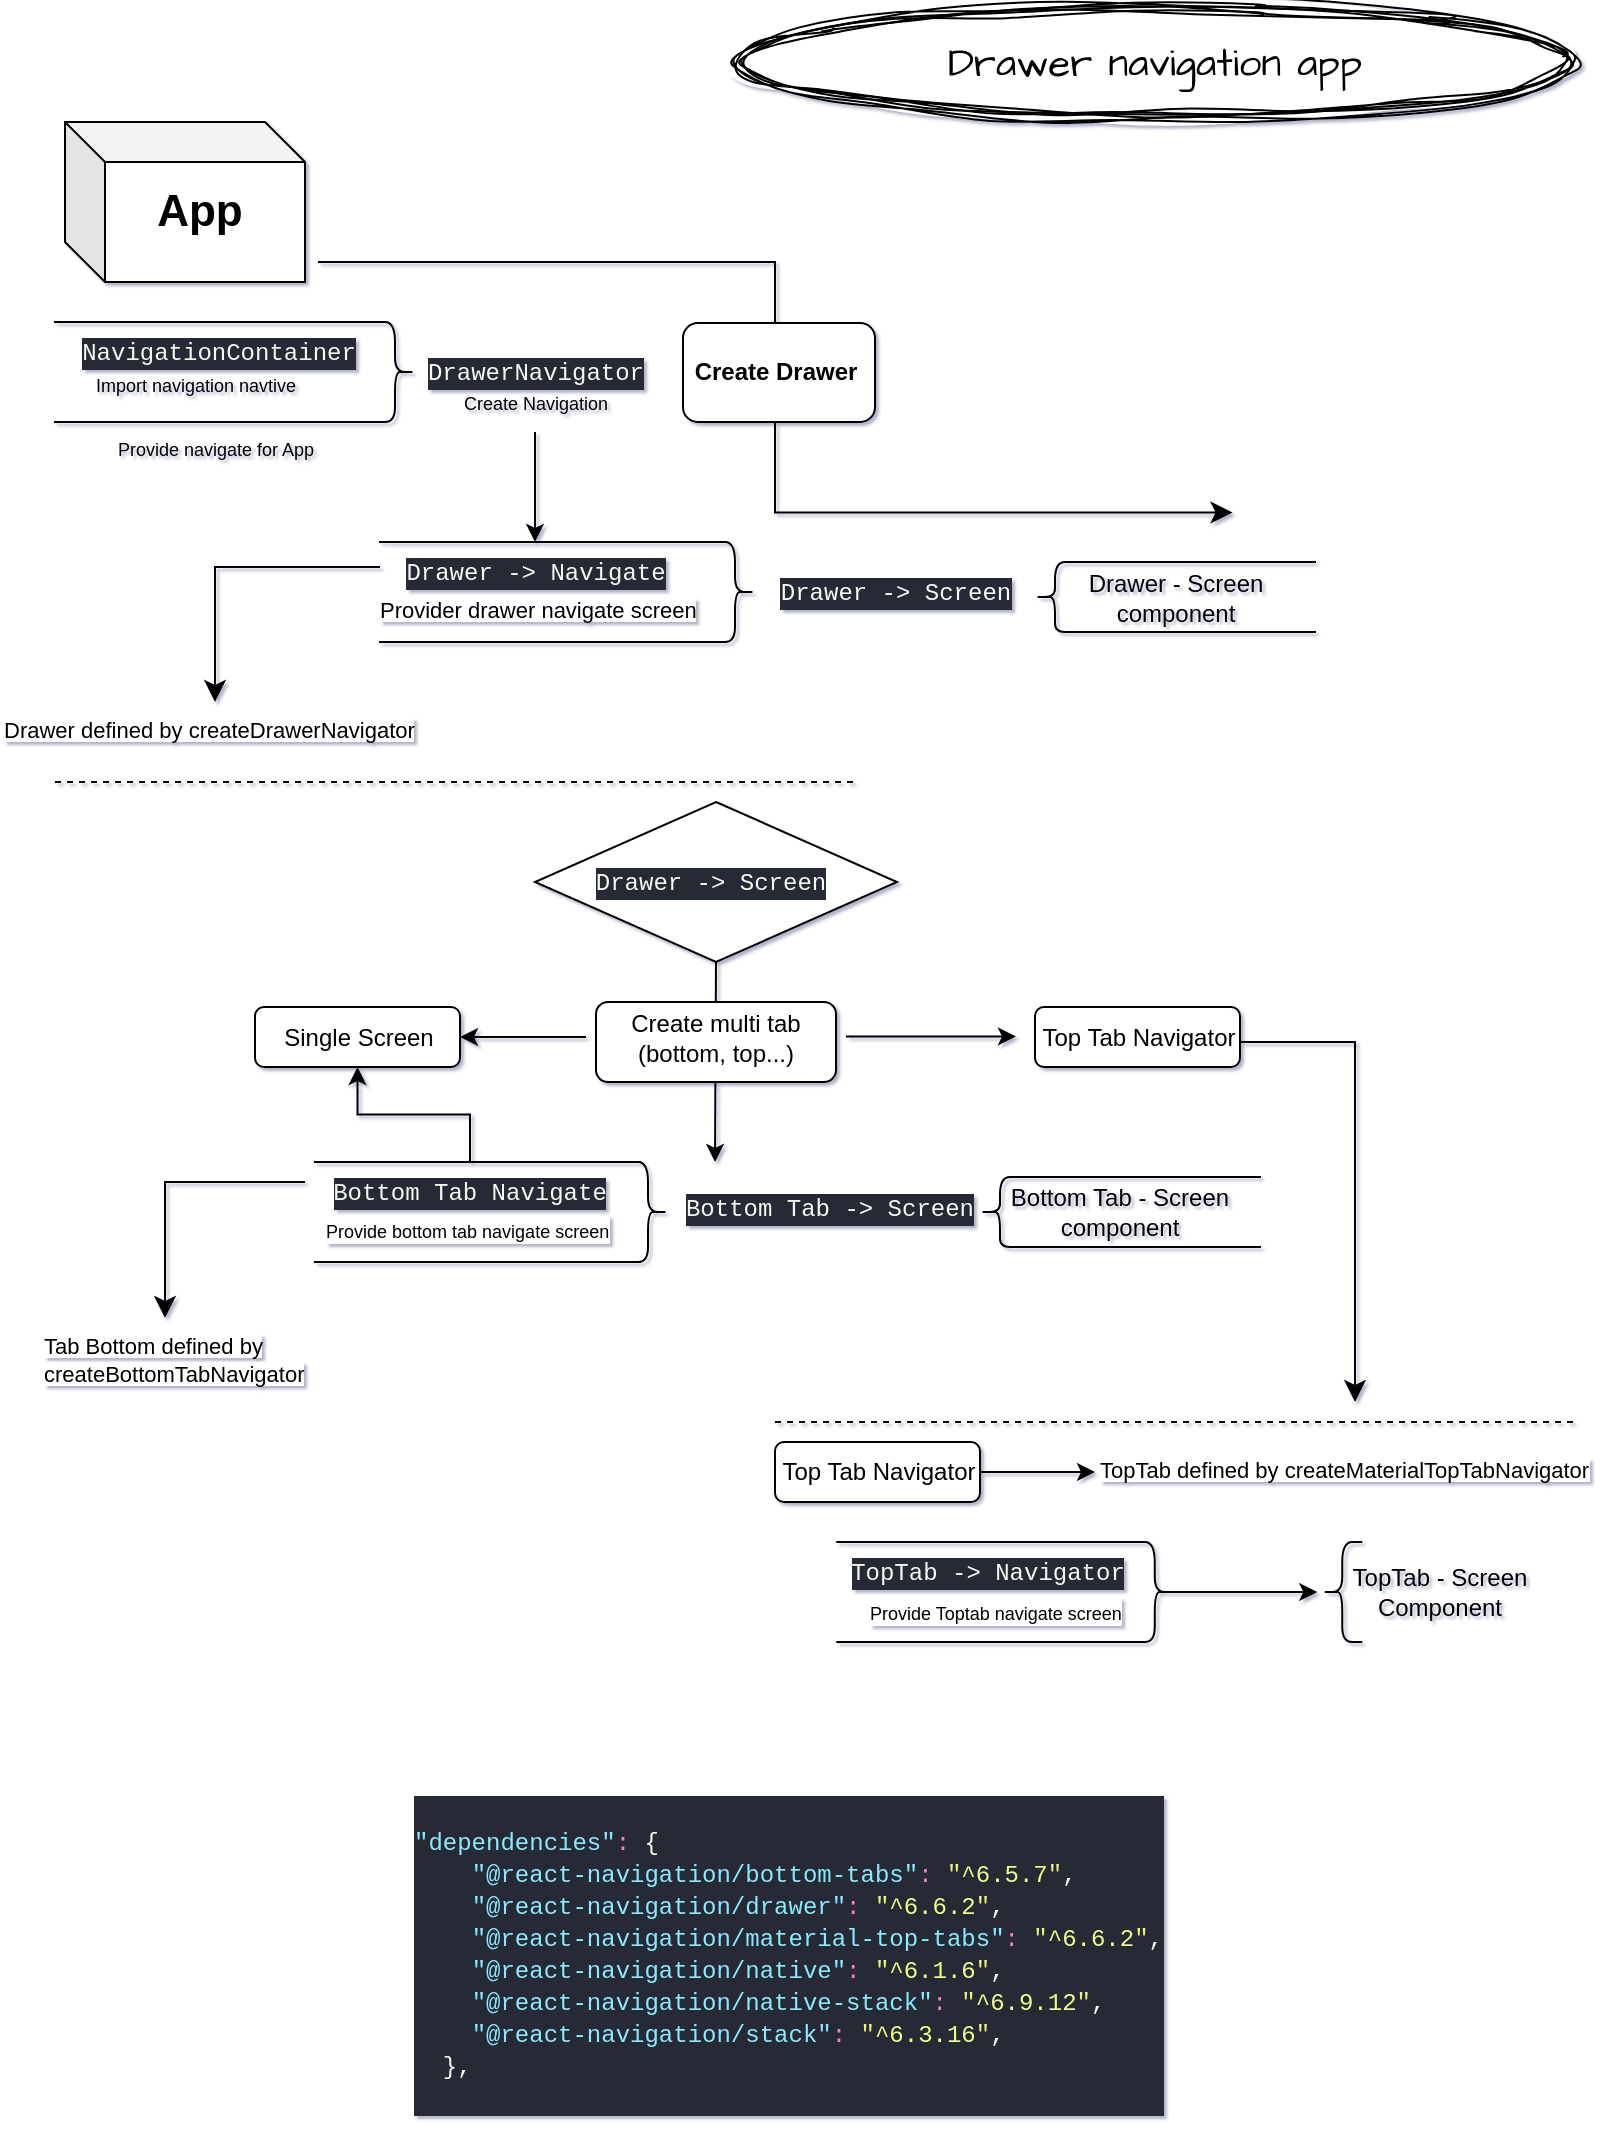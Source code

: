 <mxfile version="21.6.8" type="device">
  <diagram name="Drawer navigation app" id="hS1VGhAXH8S56tidpwiD">
    <mxGraphModel dx="934" dy="536" grid="1" gridSize="10" guides="1" tooltips="1" connect="1" arrows="1" fold="1" page="1" pageScale="1" pageWidth="827" pageHeight="1169" background="#ffffff" math="0" shadow="1">
      <root>
        <mxCell id="0" />
        <mxCell id="1" parent="0" />
        <mxCell id="WZFWUnbdg4_tSGTDkGMQ-15" value="" style="shape=partialRectangle;whiteSpace=wrap;html=1;left=0;right=0;fillColor=none;" parent="1" vertex="1">
          <mxGeometry x="37.5" y="190" width="160" height="50" as="geometry" />
        </mxCell>
        <mxCell id="WZFWUnbdg4_tSGTDkGMQ-7" value="&lt;div style=&quot;color: rgb(248, 248, 242); background-color: rgb(40, 42, 54); font-family: &amp;quot;Fira Code Retina&amp;quot;, &amp;quot;Courier New&amp;quot;, monospace, Consolas, &amp;quot;Courier New&amp;quot;, monospace; line-height: 16px;&quot;&gt;NavigationContainer&lt;/div&gt;" style="text;html=1;strokeColor=none;fillColor=none;align=center;verticalAlign=middle;whiteSpace=wrap;rounded=0;" parent="1" vertex="1">
          <mxGeometry x="77.5" y="190" width="82.5" height="30" as="geometry" />
        </mxCell>
        <mxCell id="l3EFAe5m562RGDAlPu4d-17" value="" style="shape=cube;whiteSpace=wrap;html=1;boundedLbl=1;backgroundOutline=1;darkOpacity=0.05;darkOpacity2=0.1;" vertex="1" parent="1">
          <mxGeometry x="42.5" y="90" width="120" height="80" as="geometry" />
        </mxCell>
        <mxCell id="l3EFAe5m562RGDAlPu4d-4" value="" style="shape=partialRectangle;whiteSpace=wrap;html=1;left=0;right=0;fillColor=none;" vertex="1" parent="1">
          <mxGeometry x="428.63" y="800" width="150" height="50" as="geometry" />
        </mxCell>
        <mxCell id="WZFWUnbdg4_tSGTDkGMQ-83" value="" style="shape=partialRectangle;whiteSpace=wrap;html=1;left=0;right=0;fillColor=none;" parent="1" vertex="1">
          <mxGeometry x="167.5" y="610" width="162.5" height="50" as="geometry" />
        </mxCell>
        <mxCell id="WZFWUnbdg4_tSGTDkGMQ-97" value="" style="endArrow=classic;html=1;rounded=0;exitX=0.5;exitY=1;exitDx=0;exitDy=0;" parent="1" source="WZFWUnbdg4_tSGTDkGMQ-94" edge="1">
          <mxGeometry width="50" height="50" relative="1" as="geometry">
            <mxPoint x="366.5" y="570" as="sourcePoint" />
            <mxPoint x="367.5" y="610" as="targetPoint" />
          </mxGeometry>
        </mxCell>
        <mxCell id="WZFWUnbdg4_tSGTDkGMQ-21" value="&lt;font style=&quot;font-size: 9px;&quot;&gt;Create Navigation&lt;/font&gt;" style="text;html=1;strokeColor=none;fillColor=none;align=center;verticalAlign=middle;whiteSpace=wrap;rounded=0;" parent="1" vertex="1">
          <mxGeometry x="207.5" y="215" width="140" height="30" as="geometry" />
        </mxCell>
        <mxCell id="WZFWUnbdg4_tSGTDkGMQ-81" value="" style="rounded=1;whiteSpace=wrap;html=1;" parent="1" vertex="1">
          <mxGeometry x="308" y="530" width="120" height="40" as="geometry" />
        </mxCell>
        <mxCell id="WZFWUnbdg4_tSGTDkGMQ-66" value="" style="edgeStyle=elbowEdgeStyle;elbow=horizontal;endArrow=classic;html=1;curved=0;rounded=0;endSize=8;startSize=8;fontColor=#32FF24;labelBorderColor=none;labelBackgroundColor=#FFFFFF;" parent="1" edge="1">
          <mxGeometry width="50" height="50" relative="1" as="geometry">
            <mxPoint x="169" y="160" as="sourcePoint" />
            <mxPoint x="626.25" y="285.25" as="targetPoint" />
          </mxGeometry>
        </mxCell>
        <mxCell id="WZFWUnbdg4_tSGTDkGMQ-69" value="" style="rounded=1;whiteSpace=wrap;html=1;labelBackgroundColor=#FF0894;" parent="1" vertex="1">
          <mxGeometry x="351.5" y="190.5" width="96" height="49.5" as="geometry" />
        </mxCell>
        <mxCell id="WZFWUnbdg4_tSGTDkGMQ-64" value="" style="shape=partialRectangle;whiteSpace=wrap;html=1;left=0;right=0;fillColor=none;" parent="1" vertex="1">
          <mxGeometry x="547.5" y="310" width="120" height="35" as="geometry" />
        </mxCell>
        <mxCell id="WZFWUnbdg4_tSGTDkGMQ-53" value="" style="shape=partialRectangle;whiteSpace=wrap;html=1;left=0;right=0;fillColor=none;" parent="1" vertex="1">
          <mxGeometry x="200" y="300" width="167.5" height="50" as="geometry" />
        </mxCell>
        <mxCell id="WZFWUnbdg4_tSGTDkGMQ-14" value="&lt;font style=&quot;font-size: 9px;&quot;&gt;Provide navigate for App&lt;/font&gt;" style="text;html=1;strokeColor=none;fillColor=none;align=center;verticalAlign=middle;whiteSpace=wrap;rounded=0;" parent="1" vertex="1">
          <mxGeometry x="62.5" y="240" width="110" height="25" as="geometry" />
        </mxCell>
        <mxCell id="WZFWUnbdg4_tSGTDkGMQ-16" value="&lt;b&gt;&lt;font style=&quot;font-size: 22px;&quot;&gt;App&lt;/font&gt;&lt;/b&gt;" style="text;html=1;strokeColor=none;fillColor=none;align=center;verticalAlign=middle;whiteSpace=wrap;rounded=0;" parent="1" vertex="1">
          <mxGeometry x="80" y="120" width="60" height="30" as="geometry" />
        </mxCell>
        <mxCell id="WZFWUnbdg4_tSGTDkGMQ-18" value="" style="shape=curlyBracket;whiteSpace=wrap;html=1;rounded=1;flipH=1;labelPosition=right;verticalLabelPosition=middle;align=left;verticalAlign=middle;" parent="1" vertex="1">
          <mxGeometry x="197.5" y="190" width="20" height="50" as="geometry" />
        </mxCell>
        <mxCell id="WZFWUnbdg4_tSGTDkGMQ-19" value="&lt;div style=&quot;color: rgb(248, 248, 242); background-color: rgb(40, 42, 54); font-family: &amp;quot;Fira Code Retina&amp;quot;, &amp;quot;Courier New&amp;quot;, monospace, Consolas, &amp;quot;Courier New&amp;quot;, monospace; line-height: 16px;&quot;&gt;DrawerNavigator&lt;/div&gt;" style="text;html=1;strokeColor=none;fillColor=none;align=center;verticalAlign=middle;whiteSpace=wrap;rounded=0;" parent="1" vertex="1">
          <mxGeometry x="207.5" y="200" width="140" height="30" as="geometry" />
        </mxCell>
        <mxCell id="WZFWUnbdg4_tSGTDkGMQ-22" value="&lt;font style=&quot;font-size: 9px;&quot;&gt;Import navigation navtive&lt;/font&gt;" style="text;html=1;strokeColor=none;fillColor=none;align=center;verticalAlign=middle;whiteSpace=wrap;rounded=0;" parent="1" vertex="1">
          <mxGeometry x="52.5" y="208" width="110" height="25" as="geometry" />
        </mxCell>
        <mxCell id="WZFWUnbdg4_tSGTDkGMQ-28" value="&lt;div style=&quot;color: rgb(248, 248, 242); background-color: rgb(40, 42, 54); font-family: &amp;quot;Fira Code Retina&amp;quot;, &amp;quot;Courier New&amp;quot;, monospace, Consolas, &amp;quot;Courier New&amp;quot;, monospace; line-height: 16px;&quot;&gt;Drawer -&amp;gt; Navigate&lt;/div&gt;" style="text;html=1;strokeColor=none;fillColor=none;align=center;verticalAlign=middle;whiteSpace=wrap;rounded=0;" parent="1" vertex="1">
          <mxGeometry x="197.5" y="300" width="160" height="30" as="geometry" />
        </mxCell>
        <mxCell id="WZFWUnbdg4_tSGTDkGMQ-31" value="&lt;div style=&quot;color: rgb(248, 248, 242); background-color: rgb(40, 42, 54); font-family: &amp;quot;Fira Code Retina&amp;quot;, &amp;quot;Courier New&amp;quot;, monospace, Consolas, &amp;quot;Courier New&amp;quot;, monospace; line-height: 16px;&quot;&gt;Drawer -&amp;gt; Screen&lt;/div&gt;" style="text;html=1;strokeColor=none;fillColor=none;align=center;verticalAlign=middle;whiteSpace=wrap;rounded=0;" parent="1" vertex="1">
          <mxGeometry x="387.5" y="310" width="140" height="30" as="geometry" />
        </mxCell>
        <mxCell id="WZFWUnbdg4_tSGTDkGMQ-42" value="&lt;span style=&quot;color: rgb(0, 0, 0); font-family: Helvetica; font-size: 11px; font-style: normal; font-variant-ligatures: normal; font-variant-caps: normal; font-weight: 400; letter-spacing: normal; orphans: 2; text-align: center; text-indent: 0px; text-transform: none; widows: 2; word-spacing: 0px; -webkit-text-stroke-width: 0px; background-color: rgb(255, 255, 255); text-decoration-thickness: initial; text-decoration-style: initial; text-decoration-color: initial; float: none; display: inline !important;&quot;&gt;Provider drawer navigate screen&lt;/span&gt;" style="text;whiteSpace=wrap;html=1;" parent="1" vertex="1">
          <mxGeometry x="197.5" y="320" width="190" height="40" as="geometry" />
        </mxCell>
        <mxCell id="WZFWUnbdg4_tSGTDkGMQ-55" value="" style="endArrow=classic;html=1;rounded=0;exitX=0.5;exitY=1;exitDx=0;exitDy=0;entryX=0.5;entryY=0;entryDx=0;entryDy=0;" parent="1" source="WZFWUnbdg4_tSGTDkGMQ-21" target="WZFWUnbdg4_tSGTDkGMQ-28" edge="1">
          <mxGeometry width="50" height="50" relative="1" as="geometry">
            <mxPoint x="317.5" y="340" as="sourcePoint" />
            <mxPoint x="367.5" y="290" as="targetPoint" />
          </mxGeometry>
        </mxCell>
        <mxCell id="WZFWUnbdg4_tSGTDkGMQ-57" value="&lt;span style=&quot;color: rgb(0, 0, 0); font-family: Helvetica; font-size: 11px; font-style: normal; font-variant-ligatures: normal; font-variant-caps: normal; font-weight: 400; letter-spacing: normal; orphans: 2; text-align: center; text-indent: 0px; text-transform: none; widows: 2; word-spacing: 0px; -webkit-text-stroke-width: 0px; background-color: rgb(255, 255, 255); text-decoration-thickness: initial; text-decoration-style: initial; text-decoration-color: initial; float: none; display: inline !important;&quot;&gt;Drawer defined by createDrawerNavigator&lt;/span&gt;" style="text;whiteSpace=wrap;html=1;" parent="1" vertex="1">
          <mxGeometry x="10" y="380" width="215" height="30" as="geometry" />
        </mxCell>
        <mxCell id="WZFWUnbdg4_tSGTDkGMQ-59" value="" style="edgeStyle=segmentEdgeStyle;endArrow=classic;html=1;curved=0;rounded=0;endSize=8;startSize=8;exitX=0;exitY=0.25;exitDx=0;exitDy=0;entryX=0.5;entryY=0;entryDx=0;entryDy=0;" parent="1" source="WZFWUnbdg4_tSGTDkGMQ-53" target="WZFWUnbdg4_tSGTDkGMQ-57" edge="1">
          <mxGeometry width="50" height="50" relative="1" as="geometry">
            <mxPoint x="67.5" y="365" as="sourcePoint" />
            <mxPoint x="117.5" y="315" as="targetPoint" />
            <Array as="points">
              <mxPoint x="117.5" y="312" />
            </Array>
          </mxGeometry>
        </mxCell>
        <mxCell id="WZFWUnbdg4_tSGTDkGMQ-61" value="" style="shape=curlyBracket;whiteSpace=wrap;html=1;rounded=1;flipH=1;labelPosition=right;verticalLabelPosition=middle;align=left;verticalAlign=middle;" parent="1" vertex="1">
          <mxGeometry x="367.5" y="300" width="20" height="50" as="geometry" />
        </mxCell>
        <mxCell id="WZFWUnbdg4_tSGTDkGMQ-62" value="" style="shape=curlyBracket;whiteSpace=wrap;html=1;rounded=1;labelPosition=left;verticalLabelPosition=middle;align=right;verticalAlign=middle;size=0.5;" parent="1" vertex="1">
          <mxGeometry x="527.5" y="310" width="20" height="35" as="geometry" />
        </mxCell>
        <mxCell id="WZFWUnbdg4_tSGTDkGMQ-63" value="Drawer - Screen component" style="text;html=1;strokeColor=none;fillColor=none;align=center;verticalAlign=middle;whiteSpace=wrap;rounded=0;" parent="1" vertex="1">
          <mxGeometry x="537.5" y="312.5" width="120" height="30" as="geometry" />
        </mxCell>
        <mxCell id="WZFWUnbdg4_tSGTDkGMQ-68" value="&lt;b&gt;Create Drawer&lt;/b&gt;" style="text;html=1;strokeColor=none;fillColor=none;align=center;verticalAlign=middle;whiteSpace=wrap;rounded=0;" parent="1" vertex="1">
          <mxGeometry x="347.5" y="200" width="100" height="30" as="geometry" />
        </mxCell>
        <mxCell id="WZFWUnbdg4_tSGTDkGMQ-74" value="" style="endArrow=none;dashed=1;html=1;rounded=0;" parent="1" edge="1">
          <mxGeometry width="50" height="50" relative="1" as="geometry">
            <mxPoint x="37.5" y="420" as="sourcePoint" />
            <mxPoint x="437.5" y="420" as="targetPoint" />
          </mxGeometry>
        </mxCell>
        <mxCell id="WZFWUnbdg4_tSGTDkGMQ-78" value="&lt;div style=&quot;color: rgb(248, 248, 242); background-color: rgb(40, 42, 54); font-family: &amp;quot;Fira Code Retina&amp;quot;, &amp;quot;Courier New&amp;quot;, monospace, Consolas, &amp;quot;Courier New&amp;quot;, monospace; line-height: 16px;&quot;&gt;Bottom Tab Navigate&lt;/div&gt;" style="text;html=1;strokeColor=none;fillColor=none;align=center;verticalAlign=middle;whiteSpace=wrap;rounded=0;" parent="1" vertex="1">
          <mxGeometry x="160" y="610" width="170" height="30" as="geometry" />
        </mxCell>
        <mxCell id="WZFWUnbdg4_tSGTDkGMQ-79" value="Create multi tab (bottom, top...)" style="text;html=1;strokeColor=none;fillColor=none;align=center;verticalAlign=middle;whiteSpace=wrap;rounded=0;" parent="1" vertex="1">
          <mxGeometry x="303" y="532.5" width="130" height="30" as="geometry" />
        </mxCell>
        <mxCell id="WZFWUnbdg4_tSGTDkGMQ-85" value="&lt;span style=&quot;color: rgb(0, 0, 0); font-family: Helvetica; font-size: 11px; font-style: normal; font-variant-ligatures: normal; font-variant-caps: normal; font-weight: 400; letter-spacing: normal; orphans: 2; text-align: center; text-indent: 0px; text-transform: none; widows: 2; word-spacing: 0px; -webkit-text-stroke-width: 0px; background-color: rgb(255, 255, 255); text-decoration-thickness: initial; text-decoration-style: initial; text-decoration-color: initial; float: none; display: inline !important;&quot;&gt;Tab Bottom defined by createBottomTabNavigator&lt;/span&gt;" style="text;whiteSpace=wrap;html=1;" parent="1" vertex="1">
          <mxGeometry x="30" y="688" width="130" height="42" as="geometry" />
        </mxCell>
        <mxCell id="WZFWUnbdg4_tSGTDkGMQ-86" value="" style="edgeStyle=segmentEdgeStyle;endArrow=classic;html=1;curved=0;rounded=0;endSize=8;startSize=8;" parent="1" edge="1">
          <mxGeometry width="50" height="50" relative="1" as="geometry">
            <mxPoint x="162.5" y="620" as="sourcePoint" />
            <mxPoint x="92.5" y="688" as="targetPoint" />
            <Array as="points">
              <mxPoint x="92" y="620" />
            </Array>
          </mxGeometry>
        </mxCell>
        <mxCell id="WZFWUnbdg4_tSGTDkGMQ-107" value="" style="edgeStyle=orthogonalEdgeStyle;rounded=0;orthogonalLoop=1;jettySize=auto;html=1;exitX=0.5;exitY=0;exitDx=0;exitDy=0;" parent="1" source="WZFWUnbdg4_tSGTDkGMQ-78" target="WZFWUnbdg4_tSGTDkGMQ-99" edge="1">
          <mxGeometry relative="1" as="geometry" />
        </mxCell>
        <mxCell id="WZFWUnbdg4_tSGTDkGMQ-87" value="&lt;span style=&quot;color: rgb(0, 0, 0); font-family: Helvetica; font-style: normal; font-variant-ligatures: normal; font-variant-caps: normal; font-weight: 400; letter-spacing: normal; orphans: 2; text-align: center; text-indent: 0px; text-transform: none; widows: 2; word-spacing: 0px; -webkit-text-stroke-width: 0px; background-color: rgb(255, 255, 255); text-decoration-thickness: initial; text-decoration-style: initial; text-decoration-color: initial; float: none; display: inline !important;&quot;&gt;&lt;font style=&quot;font-size: 9px;&quot;&gt;Provide bottom tab navigate screen&lt;/font&gt;&lt;/span&gt;" style="text;whiteSpace=wrap;html=1;" parent="1" vertex="1">
          <mxGeometry x="170.5" y="630" width="152.5" height="30" as="geometry" />
        </mxCell>
        <mxCell id="WZFWUnbdg4_tSGTDkGMQ-88" value="" style="shape=curlyBracket;whiteSpace=wrap;html=1;rounded=1;flipH=1;labelPosition=right;verticalLabelPosition=middle;align=left;verticalAlign=middle;" parent="1" vertex="1">
          <mxGeometry x="324" y="610" width="20" height="50" as="geometry" />
        </mxCell>
        <mxCell id="WZFWUnbdg4_tSGTDkGMQ-89" value="" style="shape=partialRectangle;whiteSpace=wrap;html=1;left=0;right=0;fillColor=none;" parent="1" vertex="1">
          <mxGeometry x="520" y="617.5" width="120" height="35" as="geometry" />
        </mxCell>
        <mxCell id="WZFWUnbdg4_tSGTDkGMQ-90" value="&lt;div style=&quot;color: rgb(248, 248, 242); background-color: rgb(40, 42, 54); font-family: &amp;quot;Fira Code Retina&amp;quot;, &amp;quot;Courier New&amp;quot;, monospace, Consolas, &amp;quot;Courier New&amp;quot;, monospace; line-height: 16px;&quot;&gt;Bottom Tab -&amp;gt; Screen&lt;/div&gt;" style="text;html=1;strokeColor=none;fillColor=none;align=center;verticalAlign=middle;whiteSpace=wrap;rounded=0;" parent="1" vertex="1">
          <mxGeometry x="350" y="617.5" width="150" height="30" as="geometry" />
        </mxCell>
        <mxCell id="WZFWUnbdg4_tSGTDkGMQ-91" value="" style="shape=curlyBracket;whiteSpace=wrap;html=1;rounded=1;labelPosition=left;verticalLabelPosition=middle;align=right;verticalAlign=middle;size=0.5;" parent="1" vertex="1">
          <mxGeometry x="500" y="617.5" width="20" height="35" as="geometry" />
        </mxCell>
        <mxCell id="WZFWUnbdg4_tSGTDkGMQ-92" value="Bottom Tab - Screen component" style="text;html=1;strokeColor=none;fillColor=none;align=center;verticalAlign=middle;whiteSpace=wrap;rounded=0;" parent="1" vertex="1">
          <mxGeometry x="510" y="620" width="120" height="30" as="geometry" />
        </mxCell>
        <mxCell id="WZFWUnbdg4_tSGTDkGMQ-94" value="" style="rhombus;whiteSpace=wrap;html=1;" parent="1" vertex="1">
          <mxGeometry x="277.5" y="430" width="181" height="80" as="geometry" />
        </mxCell>
        <mxCell id="WZFWUnbdg4_tSGTDkGMQ-98" value="&lt;div style=&quot;color: rgb(248, 248, 242); background-color: rgb(40, 42, 54); font-family: &amp;quot;Fira Code Retina&amp;quot;, &amp;quot;Courier New&amp;quot;, monospace, Consolas, &amp;quot;Courier New&amp;quot;, monospace; line-height: 16px;&quot;&gt;Drawer -&amp;gt; Screen&lt;/div&gt;" style="text;html=1;strokeColor=none;fillColor=none;align=center;verticalAlign=middle;whiteSpace=wrap;rounded=0;" parent="1" vertex="1">
          <mxGeometry x="293" y="455" width="144.5" height="30" as="geometry" />
        </mxCell>
        <mxCell id="WZFWUnbdg4_tSGTDkGMQ-99" value="Single Screen" style="rounded=1;whiteSpace=wrap;html=1;" parent="1" vertex="1">
          <mxGeometry x="137.5" y="532.5" width="102.5" height="30" as="geometry" />
        </mxCell>
        <mxCell id="WZFWUnbdg4_tSGTDkGMQ-100" value="" style="endArrow=classic;html=1;rounded=0;exitX=0;exitY=0.5;exitDx=0;exitDy=0;entryX=1;entryY=0.5;entryDx=0;entryDy=0;" parent="1" source="WZFWUnbdg4_tSGTDkGMQ-79" target="WZFWUnbdg4_tSGTDkGMQ-99" edge="1">
          <mxGeometry width="50" height="50" relative="1" as="geometry">
            <mxPoint x="307.5" y="520" as="sourcePoint" />
            <mxPoint x="357.5" y="470" as="targetPoint" />
          </mxGeometry>
        </mxCell>
        <mxCell id="WZFWUnbdg4_tSGTDkGMQ-101" value="Top Tab Navigator" style="rounded=1;whiteSpace=wrap;html=1;" parent="1" vertex="1">
          <mxGeometry x="527.5" y="532.5" width="102.5" height="30" as="geometry" />
        </mxCell>
        <mxCell id="WZFWUnbdg4_tSGTDkGMQ-102" value="" style="endArrow=classic;html=1;rounded=0;" parent="1" edge="1">
          <mxGeometry width="50" height="50" relative="1" as="geometry">
            <mxPoint x="433" y="547.24" as="sourcePoint" />
            <mxPoint x="518" y="547.24" as="targetPoint" />
          </mxGeometry>
        </mxCell>
        <mxCell id="WZFWUnbdg4_tSGTDkGMQ-103" value="" style="endArrow=none;dashed=1;html=1;rounded=0;" parent="1" edge="1">
          <mxGeometry width="50" height="50" relative="1" as="geometry">
            <mxPoint x="397.5" y="740" as="sourcePoint" />
            <mxPoint x="797.5" y="740" as="targetPoint" />
          </mxGeometry>
        </mxCell>
        <mxCell id="WZFWUnbdg4_tSGTDkGMQ-104" value="Top Tab Navigator" style="rounded=1;whiteSpace=wrap;html=1;" parent="1" vertex="1">
          <mxGeometry x="397.5" y="750" width="102.5" height="30" as="geometry" />
        </mxCell>
        <mxCell id="WZFWUnbdg4_tSGTDkGMQ-105" value="&lt;span style=&quot;color: rgb(0, 0, 0); font-family: Helvetica; font-size: 11px; font-style: normal; font-variant-ligatures: normal; font-variant-caps: normal; font-weight: 400; letter-spacing: normal; orphans: 2; text-align: center; text-indent: 0px; text-transform: none; widows: 2; word-spacing: 0px; -webkit-text-stroke-width: 0px; background-color: rgb(255, 255, 255); text-decoration-thickness: initial; text-decoration-style: initial; text-decoration-color: initial; float: none; display: inline !important;&quot;&gt;TopTab defined by createMaterialTopTabNavigator&lt;/span&gt;" style="text;whiteSpace=wrap;html=1;" parent="1" vertex="1">
          <mxGeometry x="557.5" y="750" width="260" height="30" as="geometry" />
        </mxCell>
        <mxCell id="WZFWUnbdg4_tSGTDkGMQ-108" value="&lt;div style=&quot;color: rgb(248, 248, 242); background-color: rgb(40, 42, 54); font-family: &amp;quot;Fira Code Retina&amp;quot;, &amp;quot;Courier New&amp;quot;, monospace, Consolas, &amp;quot;Courier New&amp;quot;, monospace; line-height: 16px;&quot;&gt;TopTab -&amp;gt; Navigator&lt;/div&gt;" style="text;html=1;strokeColor=none;fillColor=none;align=center;verticalAlign=middle;whiteSpace=wrap;rounded=0;" parent="1" vertex="1">
          <mxGeometry x="414.88" y="800" width="177.5" height="30" as="geometry" />
        </mxCell>
        <mxCell id="l3EFAe5m562RGDAlPu4d-1" value="&lt;span style=&quot;color: rgb(0, 0, 0); font-family: Helvetica; font-style: normal; font-variant-ligatures: normal; font-variant-caps: normal; font-weight: 400; letter-spacing: normal; orphans: 2; text-align: center; text-indent: 0px; text-transform: none; widows: 2; word-spacing: 0px; -webkit-text-stroke-width: 0px; background-color: rgb(255, 255, 255); text-decoration-thickness: initial; text-decoration-style: initial; text-decoration-color: initial; float: none; display: inline !important;&quot;&gt;&lt;font style=&quot;font-size: 9px;&quot;&gt;Provide Toptab navigate screen&lt;/font&gt;&lt;/span&gt;" style="text;whiteSpace=wrap;html=1;" vertex="1" parent="1">
          <mxGeometry x="442.88" y="821" width="142.5" height="30" as="geometry" />
        </mxCell>
        <mxCell id="l3EFAe5m562RGDAlPu4d-5" value="" style="shape=curlyBracket;whiteSpace=wrap;html=1;rounded=1;flipH=1;labelPosition=right;verticalLabelPosition=middle;align=left;verticalAlign=middle;" vertex="1" parent="1">
          <mxGeometry x="577.38" y="800" width="20" height="50" as="geometry" />
        </mxCell>
        <mxCell id="l3EFAe5m562RGDAlPu4d-6" value="" style="endArrow=classic;html=1;rounded=0;exitX=1;exitY=0.5;exitDx=0;exitDy=0;entryX=0;entryY=0.5;entryDx=0;entryDy=0;" edge="1" parent="1" source="WZFWUnbdg4_tSGTDkGMQ-104" target="WZFWUnbdg4_tSGTDkGMQ-105">
          <mxGeometry width="50" height="50" relative="1" as="geometry">
            <mxPoint x="537.5" y="780" as="sourcePoint" />
            <mxPoint x="547.5" y="765" as="targetPoint" />
          </mxGeometry>
        </mxCell>
        <mxCell id="l3EFAe5m562RGDAlPu4d-8" value="" style="shape=curlyBracket;whiteSpace=wrap;html=1;rounded=1;labelPosition=left;verticalLabelPosition=middle;align=right;verticalAlign=middle;" vertex="1" parent="1">
          <mxGeometry x="671.13" y="800" width="20" height="50" as="geometry" />
        </mxCell>
        <mxCell id="l3EFAe5m562RGDAlPu4d-9" value="TopTab - Screen&lt;br&gt;Component" style="text;html=1;strokeColor=none;fillColor=none;align=center;verticalAlign=middle;whiteSpace=wrap;rounded=0;" vertex="1" parent="1">
          <mxGeometry x="680.13" y="810" width="100" height="30" as="geometry" />
        </mxCell>
        <mxCell id="l3EFAe5m562RGDAlPu4d-12" value="" style="endArrow=classic;html=1;rounded=0;exitX=0.1;exitY=0.5;exitDx=0;exitDy=0;exitPerimeter=0;" edge="1" parent="1" source="l3EFAe5m562RGDAlPu4d-5">
          <mxGeometry width="50" height="50" relative="1" as="geometry">
            <mxPoint x="598.63" y="830" as="sourcePoint" />
            <mxPoint x="668.63" y="825" as="targetPoint" />
          </mxGeometry>
        </mxCell>
        <mxCell id="l3EFAe5m562RGDAlPu4d-14" value="" style="edgeStyle=segmentEdgeStyle;endArrow=classic;html=1;curved=0;rounded=0;endSize=8;startSize=8;" edge="1" parent="1">
          <mxGeometry width="50" height="50" relative="1" as="geometry">
            <mxPoint x="630.13" y="550" as="sourcePoint" />
            <mxPoint x="687.5" y="730" as="targetPoint" />
          </mxGeometry>
        </mxCell>
        <mxCell id="l3EFAe5m562RGDAlPu4d-16" value="&lt;div style=&quot;color: rgb(248, 248, 242); background-color: rgb(40, 42, 54); font-family: &amp;quot;Fira Code Retina&amp;quot;, &amp;quot;Courier New&amp;quot;, monospace, Consolas, &amp;quot;Courier New&amp;quot;, monospace; font-weight: 450; font-size: 12px; line-height: 16px;&quot;&gt;&lt;div&gt;&lt;span style=&quot;color: #8be9fe;&quot;&gt;&lt;br&gt;&lt;/span&gt;&lt;/div&gt;&lt;div&gt;&lt;span style=&quot;color: #8be9fe;&quot;&gt;&quot;&lt;/span&gt;&lt;span style=&quot;color: #8be9fd;&quot;&gt;dependencies&lt;/span&gt;&lt;span style=&quot;color: #8be9fe;&quot;&gt;&quot;&lt;/span&gt;&lt;span style=&quot;color: #ff79c6;&quot;&gt;:&lt;/span&gt;&lt;span style=&quot;color: #f8f8f2;&quot;&gt; {&lt;/span&gt;&lt;/div&gt;&lt;div&gt;&lt;span style=&quot;color: #f8f8f2;&quot;&gt;&amp;nbsp; &amp;nbsp; &lt;/span&gt;&lt;span style=&quot;color: #8be9fe;&quot;&gt;&quot;&lt;/span&gt;&lt;span style=&quot;color: #8be9fd;&quot;&gt;@react-navigation/bottom-tabs&lt;/span&gt;&lt;span style=&quot;color: #8be9fe;&quot;&gt;&quot;&lt;/span&gt;&lt;span style=&quot;color: #ff79c6;&quot;&gt;:&lt;/span&gt;&lt;span style=&quot;color: #f8f8f2;&quot;&gt; &lt;/span&gt;&lt;span style=&quot;color: #e9f284;&quot;&gt;&quot;&lt;/span&gt;&lt;span style=&quot;color: #f1fa8c;&quot;&gt;^6.5.7&lt;/span&gt;&lt;span style=&quot;color: #e9f284;&quot;&gt;&quot;&lt;/span&gt;&lt;span style=&quot;color: #f8f8f2;&quot;&gt;,&lt;/span&gt;&lt;/div&gt;&lt;div&gt;&lt;span style=&quot;color: #f8f8f2;&quot;&gt;&amp;nbsp; &amp;nbsp; &lt;/span&gt;&lt;span style=&quot;color: #8be9fe;&quot;&gt;&quot;&lt;/span&gt;&lt;span style=&quot;color: #8be9fd;&quot;&gt;@react-navigation/drawer&lt;/span&gt;&lt;span style=&quot;color: #8be9fe;&quot;&gt;&quot;&lt;/span&gt;&lt;span style=&quot;color: #ff79c6;&quot;&gt;:&lt;/span&gt;&lt;span style=&quot;color: #f8f8f2;&quot;&gt; &lt;/span&gt;&lt;span style=&quot;color: #e9f284;&quot;&gt;&quot;&lt;/span&gt;&lt;span style=&quot;color: #f1fa8c;&quot;&gt;^6.6.2&lt;/span&gt;&lt;span style=&quot;color: #e9f284;&quot;&gt;&quot;&lt;/span&gt;&lt;span style=&quot;color: #f8f8f2;&quot;&gt;,&lt;/span&gt;&lt;/div&gt;&lt;div&gt;&lt;span style=&quot;color: #f8f8f2;&quot;&gt;&amp;nbsp; &amp;nbsp; &lt;/span&gt;&lt;span style=&quot;color: #8be9fe;&quot;&gt;&quot;&lt;/span&gt;&lt;span style=&quot;color: #8be9fd;&quot;&gt;@react-navigation/material-top-tabs&lt;/span&gt;&lt;span style=&quot;color: #8be9fe;&quot;&gt;&quot;&lt;/span&gt;&lt;span style=&quot;color: #ff79c6;&quot;&gt;:&lt;/span&gt;&lt;span style=&quot;color: #f8f8f2;&quot;&gt; &lt;/span&gt;&lt;span style=&quot;color: #e9f284;&quot;&gt;&quot;&lt;/span&gt;&lt;span style=&quot;color: #f1fa8c;&quot;&gt;^6.6.2&lt;/span&gt;&lt;span style=&quot;color: #e9f284;&quot;&gt;&quot;&lt;/span&gt;&lt;span style=&quot;color: #f8f8f2;&quot;&gt;,&lt;/span&gt;&lt;/div&gt;&lt;div&gt;&lt;span style=&quot;color: #f8f8f2;&quot;&gt;&amp;nbsp; &amp;nbsp; &lt;/span&gt;&lt;span style=&quot;color: #8be9fe;&quot;&gt;&quot;&lt;/span&gt;&lt;span style=&quot;color: #8be9fd;&quot;&gt;@react-navigation/native&lt;/span&gt;&lt;span style=&quot;color: #8be9fe;&quot;&gt;&quot;&lt;/span&gt;&lt;span style=&quot;color: #ff79c6;&quot;&gt;:&lt;/span&gt;&lt;span style=&quot;color: #f8f8f2;&quot;&gt; &lt;/span&gt;&lt;span style=&quot;color: #e9f284;&quot;&gt;&quot;&lt;/span&gt;&lt;span style=&quot;color: #f1fa8c;&quot;&gt;^6.1.6&lt;/span&gt;&lt;span style=&quot;color: #e9f284;&quot;&gt;&quot;&lt;/span&gt;&lt;span style=&quot;color: #f8f8f2;&quot;&gt;,&lt;/span&gt;&lt;/div&gt;&lt;div&gt;&lt;span style=&quot;color: #f8f8f2;&quot;&gt;&amp;nbsp; &amp;nbsp; &lt;/span&gt;&lt;span style=&quot;color: #8be9fe;&quot;&gt;&quot;&lt;/span&gt;&lt;span style=&quot;color: #8be9fd;&quot;&gt;@react-navigation/native-stack&lt;/span&gt;&lt;span style=&quot;color: #8be9fe;&quot;&gt;&quot;&lt;/span&gt;&lt;span style=&quot;color: #ff79c6;&quot;&gt;:&lt;/span&gt;&lt;span style=&quot;color: #f8f8f2;&quot;&gt; &lt;/span&gt;&lt;span style=&quot;color: #e9f284;&quot;&gt;&quot;&lt;/span&gt;&lt;span style=&quot;color: #f1fa8c;&quot;&gt;^6.9.12&lt;/span&gt;&lt;span style=&quot;color: #e9f284;&quot;&gt;&quot;&lt;/span&gt;&lt;span style=&quot;color: #f8f8f2;&quot;&gt;,&lt;/span&gt;&lt;/div&gt;&lt;div&gt;&lt;span style=&quot;color: #f8f8f2;&quot;&gt;&amp;nbsp; &amp;nbsp; &lt;/span&gt;&lt;span style=&quot;color: #8be9fe;&quot;&gt;&quot;&lt;/span&gt;&lt;span style=&quot;color: #8be9fd;&quot;&gt;@react-navigation/stack&lt;/span&gt;&lt;span style=&quot;color: #8be9fe;&quot;&gt;&quot;&lt;/span&gt;&lt;span style=&quot;color: #ff79c6;&quot;&gt;:&lt;/span&gt;&lt;span style=&quot;color: #f8f8f2;&quot;&gt; &lt;/span&gt;&lt;span style=&quot;color: #e9f284;&quot;&gt;&quot;&lt;/span&gt;&lt;span style=&quot;color: #f1fa8c;&quot;&gt;^6.3.16&lt;/span&gt;&lt;span style=&quot;color: #e9f284;&quot;&gt;&quot;&lt;/span&gt;&lt;span style=&quot;color: #f8f8f2;&quot;&gt;,&lt;/span&gt;&lt;/div&gt;&lt;div&gt;&lt;span style=&quot;color: #f8f8f2;&quot;&gt;&amp;nbsp; },&lt;/span&gt;&lt;/div&gt;&lt;div&gt;&lt;span style=&quot;color: #f8f8f2;&quot;&gt;&lt;br&gt;&lt;/span&gt;&lt;/div&gt;&lt;/div&gt;" style="text;whiteSpace=wrap;html=1;" vertex="1" parent="1">
          <mxGeometry x="214.5" y="920" width="392.5" height="178" as="geometry" />
        </mxCell>
        <mxCell id="l3EFAe5m562RGDAlPu4d-22" value="Drawer navigation app" style="ellipse;shape=doubleEllipse;whiteSpace=wrap;html=1;sketch=1;hachureGap=4;jiggle=2;curveFitting=1;fontFamily=Architects Daughter;fontSource=https%3A%2F%2Ffonts.googleapis.com%2Fcss%3Ffamily%3DArchitects%2BDaughter;fontSize=20;" vertex="1" parent="1">
          <mxGeometry x="376.13" y="30" width="422.5" height="60" as="geometry" />
        </mxCell>
      </root>
    </mxGraphModel>
  </diagram>
</mxfile>
